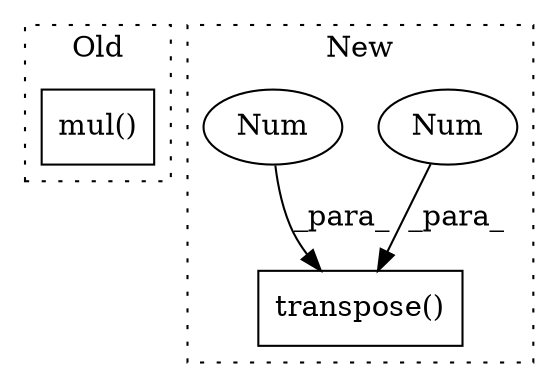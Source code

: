 digraph G {
subgraph cluster0 {
1 [label="mul()" a="75" s="2194,2211" l="10,1" shape="box"];
label = "Old";
style="dotted";
}
subgraph cluster1 {
2 [label="transpose()" a="75" s="2305,2321" l="12,1" shape="box"];
3 [label="Num" a="76" s="2320" l="1" shape="ellipse"];
4 [label="Num" a="76" s="2317" l="1" shape="ellipse"];
label = "New";
style="dotted";
}
3 -> 2 [label="_para_"];
4 -> 2 [label="_para_"];
}
